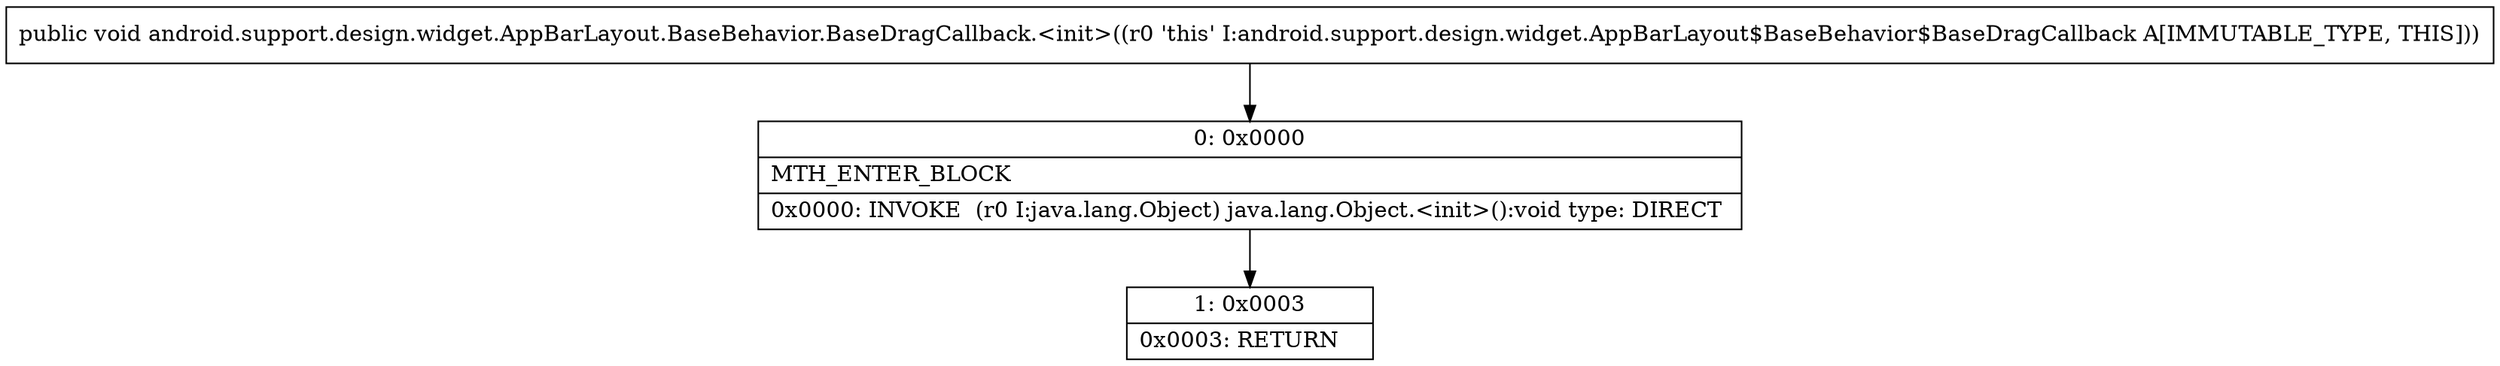 digraph "CFG forandroid.support.design.widget.AppBarLayout.BaseBehavior.BaseDragCallback.\<init\>()V" {
Node_0 [shape=record,label="{0\:\ 0x0000|MTH_ENTER_BLOCK\l|0x0000: INVOKE  (r0 I:java.lang.Object) java.lang.Object.\<init\>():void type: DIRECT \l}"];
Node_1 [shape=record,label="{1\:\ 0x0003|0x0003: RETURN   \l}"];
MethodNode[shape=record,label="{public void android.support.design.widget.AppBarLayout.BaseBehavior.BaseDragCallback.\<init\>((r0 'this' I:android.support.design.widget.AppBarLayout$BaseBehavior$BaseDragCallback A[IMMUTABLE_TYPE, THIS])) }"];
MethodNode -> Node_0;
Node_0 -> Node_1;
}

